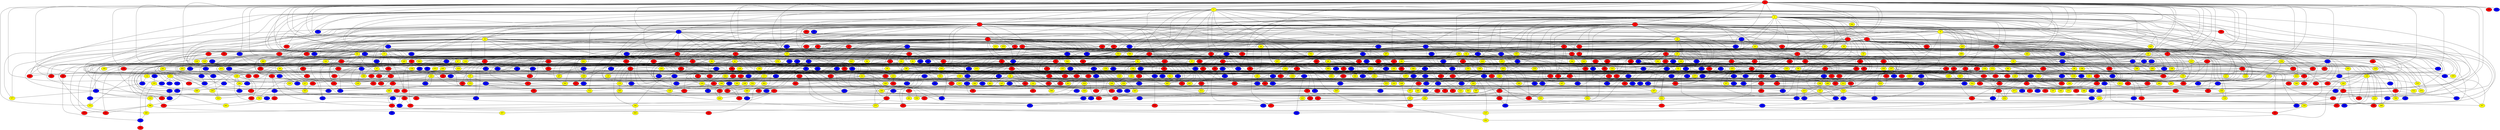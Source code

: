 graph {
0 [style = filled fillcolor = red];
1 [style = filled fillcolor = yellow];
2 [style = filled fillcolor = yellow];
3 [style = filled fillcolor = red];
4 [style = filled fillcolor = blue];
5 [style = filled fillcolor = red];
6 [style = filled fillcolor = blue];
7 [style = filled fillcolor = red];
8 [style = filled fillcolor = yellow];
9 [style = filled fillcolor = blue];
10 [style = filled fillcolor = yellow];
11 [style = filled fillcolor = red];
12 [style = filled fillcolor = red];
13 [style = filled fillcolor = red];
14 [style = filled fillcolor = red];
15 [style = filled fillcolor = yellow];
16 [style = filled fillcolor = red];
17 [style = filled fillcolor = yellow];
18 [style = filled fillcolor = yellow];
19 [style = filled fillcolor = red];
20 [style = filled fillcolor = yellow];
21 [style = filled fillcolor = yellow];
22 [style = filled fillcolor = red];
23 [style = filled fillcolor = red];
24 [style = filled fillcolor = blue];
25 [style = filled fillcolor = red];
26 [style = filled fillcolor = yellow];
27 [style = filled fillcolor = yellow];
28 [style = filled fillcolor = red];
29 [style = filled fillcolor = red];
30 [style = filled fillcolor = yellow];
31 [style = filled fillcolor = red];
32 [style = filled fillcolor = blue];
33 [style = filled fillcolor = yellow];
34 [style = filled fillcolor = red];
35 [style = filled fillcolor = red];
36 [style = filled fillcolor = blue];
37 [style = filled fillcolor = yellow];
38 [style = filled fillcolor = blue];
39 [style = filled fillcolor = red];
40 [style = filled fillcolor = blue];
41 [style = filled fillcolor = blue];
42 [style = filled fillcolor = yellow];
43 [style = filled fillcolor = yellow];
44 [style = filled fillcolor = yellow];
45 [style = filled fillcolor = yellow];
46 [style = filled fillcolor = yellow];
47 [style = filled fillcolor = red];
48 [style = filled fillcolor = blue];
49 [style = filled fillcolor = red];
50 [style = filled fillcolor = yellow];
51 [style = filled fillcolor = red];
52 [style = filled fillcolor = yellow];
53 [style = filled fillcolor = yellow];
54 [style = filled fillcolor = red];
55 [style = filled fillcolor = red];
56 [style = filled fillcolor = red];
57 [style = filled fillcolor = yellow];
58 [style = filled fillcolor = yellow];
59 [style = filled fillcolor = blue];
60 [style = filled fillcolor = red];
61 [style = filled fillcolor = red];
62 [style = filled fillcolor = yellow];
63 [style = filled fillcolor = red];
64 [style = filled fillcolor = yellow];
65 [style = filled fillcolor = red];
66 [style = filled fillcolor = yellow];
67 [style = filled fillcolor = yellow];
68 [style = filled fillcolor = red];
69 [style = filled fillcolor = yellow];
70 [style = filled fillcolor = red];
71 [style = filled fillcolor = red];
72 [style = filled fillcolor = yellow];
73 [style = filled fillcolor = red];
74 [style = filled fillcolor = red];
75 [style = filled fillcolor = blue];
76 [style = filled fillcolor = yellow];
77 [style = filled fillcolor = red];
78 [style = filled fillcolor = blue];
79 [style = filled fillcolor = red];
80 [style = filled fillcolor = yellow];
81 [style = filled fillcolor = blue];
82 [style = filled fillcolor = yellow];
83 [style = filled fillcolor = yellow];
84 [style = filled fillcolor = yellow];
85 [style = filled fillcolor = red];
86 [style = filled fillcolor = blue];
87 [style = filled fillcolor = blue];
88 [style = filled fillcolor = yellow];
89 [style = filled fillcolor = blue];
90 [style = filled fillcolor = yellow];
91 [style = filled fillcolor = blue];
92 [style = filled fillcolor = blue];
93 [style = filled fillcolor = blue];
94 [style = filled fillcolor = red];
95 [style = filled fillcolor = red];
96 [style = filled fillcolor = red];
97 [style = filled fillcolor = red];
98 [style = filled fillcolor = blue];
99 [style = filled fillcolor = yellow];
100 [style = filled fillcolor = blue];
101 [style = filled fillcolor = red];
102 [style = filled fillcolor = yellow];
103 [style = filled fillcolor = yellow];
104 [style = filled fillcolor = red];
105 [style = filled fillcolor = yellow];
106 [style = filled fillcolor = red];
107 [style = filled fillcolor = yellow];
108 [style = filled fillcolor = yellow];
109 [style = filled fillcolor = blue];
110 [style = filled fillcolor = blue];
111 [style = filled fillcolor = blue];
112 [style = filled fillcolor = yellow];
113 [style = filled fillcolor = blue];
114 [style = filled fillcolor = blue];
115 [style = filled fillcolor = red];
116 [style = filled fillcolor = yellow];
117 [style = filled fillcolor = yellow];
118 [style = filled fillcolor = yellow];
119 [style = filled fillcolor = red];
120 [style = filled fillcolor = red];
121 [style = filled fillcolor = yellow];
122 [style = filled fillcolor = yellow];
123 [style = filled fillcolor = red];
124 [style = filled fillcolor = yellow];
125 [style = filled fillcolor = red];
126 [style = filled fillcolor = yellow];
127 [style = filled fillcolor = blue];
128 [style = filled fillcolor = yellow];
129 [style = filled fillcolor = blue];
130 [style = filled fillcolor = blue];
131 [style = filled fillcolor = blue];
132 [style = filled fillcolor = blue];
133 [style = filled fillcolor = red];
134 [style = filled fillcolor = yellow];
135 [style = filled fillcolor = yellow];
136 [style = filled fillcolor = red];
137 [style = filled fillcolor = yellow];
138 [style = filled fillcolor = blue];
139 [style = filled fillcolor = red];
140 [style = filled fillcolor = red];
141 [style = filled fillcolor = yellow];
142 [style = filled fillcolor = red];
143 [style = filled fillcolor = blue];
144 [style = filled fillcolor = yellow];
145 [style = filled fillcolor = blue];
146 [style = filled fillcolor = red];
147 [style = filled fillcolor = blue];
148 [style = filled fillcolor = red];
149 [style = filled fillcolor = blue];
150 [style = filled fillcolor = red];
151 [style = filled fillcolor = blue];
152 [style = filled fillcolor = red];
153 [style = filled fillcolor = blue];
154 [style = filled fillcolor = yellow];
155 [style = filled fillcolor = red];
156 [style = filled fillcolor = blue];
157 [style = filled fillcolor = blue];
158 [style = filled fillcolor = yellow];
159 [style = filled fillcolor = yellow];
160 [style = filled fillcolor = blue];
161 [style = filled fillcolor = yellow];
162 [style = filled fillcolor = blue];
163 [style = filled fillcolor = yellow];
164 [style = filled fillcolor = yellow];
165 [style = filled fillcolor = yellow];
166 [style = filled fillcolor = blue];
167 [style = filled fillcolor = yellow];
168 [style = filled fillcolor = blue];
169 [style = filled fillcolor = red];
170 [style = filled fillcolor = red];
171 [style = filled fillcolor = red];
172 [style = filled fillcolor = red];
173 [style = filled fillcolor = yellow];
174 [style = filled fillcolor = yellow];
175 [style = filled fillcolor = yellow];
176 [style = filled fillcolor = blue];
177 [style = filled fillcolor = red];
178 [style = filled fillcolor = yellow];
179 [style = filled fillcolor = yellow];
180 [style = filled fillcolor = blue];
181 [style = filled fillcolor = yellow];
182 [style = filled fillcolor = blue];
183 [style = filled fillcolor = yellow];
184 [style = filled fillcolor = blue];
185 [style = filled fillcolor = red];
186 [style = filled fillcolor = blue];
187 [style = filled fillcolor = blue];
188 [style = filled fillcolor = yellow];
189 [style = filled fillcolor = yellow];
190 [style = filled fillcolor = red];
191 [style = filled fillcolor = yellow];
192 [style = filled fillcolor = yellow];
193 [style = filled fillcolor = yellow];
194 [style = filled fillcolor = red];
195 [style = filled fillcolor = yellow];
196 [style = filled fillcolor = yellow];
197 [style = filled fillcolor = blue];
198 [style = filled fillcolor = red];
199 [style = filled fillcolor = yellow];
200 [style = filled fillcolor = blue];
201 [style = filled fillcolor = blue];
202 [style = filled fillcolor = blue];
203 [style = filled fillcolor = blue];
204 [style = filled fillcolor = yellow];
205 [style = filled fillcolor = yellow];
206 [style = filled fillcolor = red];
207 [style = filled fillcolor = blue];
208 [style = filled fillcolor = red];
209 [style = filled fillcolor = red];
210 [style = filled fillcolor = blue];
211 [style = filled fillcolor = yellow];
212 [style = filled fillcolor = yellow];
213 [style = filled fillcolor = blue];
214 [style = filled fillcolor = yellow];
215 [style = filled fillcolor = red];
216 [style = filled fillcolor = yellow];
217 [style = filled fillcolor = yellow];
218 [style = filled fillcolor = yellow];
219 [style = filled fillcolor = yellow];
220 [style = filled fillcolor = blue];
221 [style = filled fillcolor = red];
222 [style = filled fillcolor = red];
223 [style = filled fillcolor = red];
224 [style = filled fillcolor = yellow];
225 [style = filled fillcolor = blue];
226 [style = filled fillcolor = yellow];
227 [style = filled fillcolor = red];
228 [style = filled fillcolor = red];
229 [style = filled fillcolor = yellow];
230 [style = filled fillcolor = blue];
231 [style = filled fillcolor = red];
232 [style = filled fillcolor = red];
233 [style = filled fillcolor = yellow];
234 [style = filled fillcolor = blue];
235 [style = filled fillcolor = red];
236 [style = filled fillcolor = blue];
237 [style = filled fillcolor = yellow];
238 [style = filled fillcolor = yellow];
239 [style = filled fillcolor = blue];
240 [style = filled fillcolor = red];
241 [style = filled fillcolor = blue];
242 [style = filled fillcolor = yellow];
243 [style = filled fillcolor = yellow];
244 [style = filled fillcolor = blue];
245 [style = filled fillcolor = yellow];
246 [style = filled fillcolor = yellow];
247 [style = filled fillcolor = yellow];
248 [style = filled fillcolor = red];
249 [style = filled fillcolor = yellow];
250 [style = filled fillcolor = blue];
251 [style = filled fillcolor = red];
252 [style = filled fillcolor = blue];
253 [style = filled fillcolor = blue];
254 [style = filled fillcolor = blue];
255 [style = filled fillcolor = blue];
256 [style = filled fillcolor = red];
257 [style = filled fillcolor = yellow];
258 [style = filled fillcolor = red];
259 [style = filled fillcolor = blue];
260 [style = filled fillcolor = red];
261 [style = filled fillcolor = blue];
262 [style = filled fillcolor = yellow];
263 [style = filled fillcolor = red];
264 [style = filled fillcolor = red];
265 [style = filled fillcolor = blue];
266 [style = filled fillcolor = yellow];
267 [style = filled fillcolor = red];
268 [style = filled fillcolor = red];
269 [style = filled fillcolor = blue];
270 [style = filled fillcolor = red];
271 [style = filled fillcolor = blue];
272 [style = filled fillcolor = blue];
273 [style = filled fillcolor = red];
274 [style = filled fillcolor = yellow];
275 [style = filled fillcolor = blue];
276 [style = filled fillcolor = yellow];
277 [style = filled fillcolor = yellow];
278 [style = filled fillcolor = blue];
279 [style = filled fillcolor = yellow];
280 [style = filled fillcolor = red];
281 [style = filled fillcolor = yellow];
282 [style = filled fillcolor = yellow];
283 [style = filled fillcolor = blue];
284 [style = filled fillcolor = red];
285 [style = filled fillcolor = blue];
286 [style = filled fillcolor = blue];
287 [style = filled fillcolor = yellow];
288 [style = filled fillcolor = blue];
289 [style = filled fillcolor = blue];
290 [style = filled fillcolor = red];
291 [style = filled fillcolor = blue];
292 [style = filled fillcolor = blue];
293 [style = filled fillcolor = yellow];
294 [style = filled fillcolor = red];
295 [style = filled fillcolor = blue];
296 [style = filled fillcolor = yellow];
297 [style = filled fillcolor = yellow];
298 [style = filled fillcolor = red];
299 [style = filled fillcolor = blue];
300 [style = filled fillcolor = red];
301 [style = filled fillcolor = yellow];
302 [style = filled fillcolor = red];
303 [style = filled fillcolor = red];
304 [style = filled fillcolor = yellow];
305 [style = filled fillcolor = blue];
306 [style = filled fillcolor = yellow];
307 [style = filled fillcolor = red];
308 [style = filled fillcolor = blue];
309 [style = filled fillcolor = yellow];
310 [style = filled fillcolor = yellow];
311 [style = filled fillcolor = blue];
312 [style = filled fillcolor = red];
313 [style = filled fillcolor = yellow];
314 [style = filled fillcolor = blue];
315 [style = filled fillcolor = red];
316 [style = filled fillcolor = yellow];
317 [style = filled fillcolor = yellow];
318 [style = filled fillcolor = yellow];
319 [style = filled fillcolor = red];
320 [style = filled fillcolor = yellow];
321 [style = filled fillcolor = blue];
322 [style = filled fillcolor = blue];
323 [style = filled fillcolor = yellow];
324 [style = filled fillcolor = yellow];
325 [style = filled fillcolor = red];
326 [style = filled fillcolor = yellow];
327 [style = filled fillcolor = blue];
328 [style = filled fillcolor = blue];
329 [style = filled fillcolor = red];
330 [style = filled fillcolor = yellow];
331 [style = filled fillcolor = blue];
332 [style = filled fillcolor = red];
333 [style = filled fillcolor = yellow];
334 [style = filled fillcolor = red];
335 [style = filled fillcolor = red];
336 [style = filled fillcolor = yellow];
337 [style = filled fillcolor = yellow];
338 [style = filled fillcolor = red];
339 [style = filled fillcolor = red];
340 [style = filled fillcolor = red];
341 [style = filled fillcolor = red];
342 [style = filled fillcolor = yellow];
343 [style = filled fillcolor = yellow];
344 [style = filled fillcolor = blue];
345 [style = filled fillcolor = blue];
346 [style = filled fillcolor = yellow];
347 [style = filled fillcolor = yellow];
348 [style = filled fillcolor = yellow];
349 [style = filled fillcolor = blue];
350 [style = filled fillcolor = red];
351 [style = filled fillcolor = red];
352 [style = filled fillcolor = blue];
353 [style = filled fillcolor = yellow];
354 [style = filled fillcolor = red];
355 [style = filled fillcolor = red];
356 [style = filled fillcolor = red];
357 [style = filled fillcolor = blue];
358 [style = filled fillcolor = yellow];
359 [style = filled fillcolor = red];
360 [style = filled fillcolor = red];
361 [style = filled fillcolor = blue];
362 [style = filled fillcolor = red];
363 [style = filled fillcolor = red];
364 [style = filled fillcolor = blue];
365 [style = filled fillcolor = red];
366 [style = filled fillcolor = yellow];
367 [style = filled fillcolor = blue];
368 [style = filled fillcolor = blue];
369 [style = filled fillcolor = red];
370 [style = filled fillcolor = yellow];
371 [style = filled fillcolor = blue];
372 [style = filled fillcolor = red];
373 [style = filled fillcolor = yellow];
374 [style = filled fillcolor = blue];
375 [style = filled fillcolor = red];
376 [style = filled fillcolor = blue];
377 [style = filled fillcolor = blue];
378 [style = filled fillcolor = blue];
379 [style = filled fillcolor = yellow];
380 [style = filled fillcolor = red];
381 [style = filled fillcolor = red];
382 [style = filled fillcolor = blue];
383 [style = filled fillcolor = red];
384 [style = filled fillcolor = red];
385 [style = filled fillcolor = blue];
386 [style = filled fillcolor = yellow];
387 [style = filled fillcolor = red];
388 [style = filled fillcolor = blue];
389 [style = filled fillcolor = red];
390 [style = filled fillcolor = yellow];
391 [style = filled fillcolor = blue];
392 [style = filled fillcolor = blue];
393 [style = filled fillcolor = blue];
394 [style = filled fillcolor = red];
395 [style = filled fillcolor = blue];
396 [style = filled fillcolor = red];
397 [style = filled fillcolor = yellow];
398 [style = filled fillcolor = blue];
399 [style = filled fillcolor = red];
400 [style = filled fillcolor = yellow];
401 [style = filled fillcolor = red];
402 [style = filled fillcolor = red];
403 [style = filled fillcolor = yellow];
404 [style = filled fillcolor = yellow];
405 [style = filled fillcolor = blue];
406 [style = filled fillcolor = red];
407 [style = filled fillcolor = yellow];
408 [style = filled fillcolor = red];
409 [style = filled fillcolor = blue];
410 [style = filled fillcolor = yellow];
411 [style = filled fillcolor = red];
412 [style = filled fillcolor = red];
413 [style = filled fillcolor = blue];
414 [style = filled fillcolor = red];
415 [style = filled fillcolor = yellow];
416 [style = filled fillcolor = yellow];
417 [style = filled fillcolor = red];
418 [style = filled fillcolor = yellow];
419 [style = filled fillcolor = red];
420 [style = filled fillcolor = red];
421 [style = filled fillcolor = yellow];
422 [style = filled fillcolor = red];
423 [style = filled fillcolor = blue];
424 [style = filled fillcolor = blue];
425 [style = filled fillcolor = yellow];
426 [style = filled fillcolor = blue];
427 [style = filled fillcolor = yellow];
428 [style = filled fillcolor = red];
429 [style = filled fillcolor = yellow];
430 [style = filled fillcolor = yellow];
431 [style = filled fillcolor = yellow];
432 [style = filled fillcolor = red];
433 [style = filled fillcolor = yellow];
434 [style = filled fillcolor = yellow];
435 [style = filled fillcolor = red];
436 [style = filled fillcolor = blue];
437 [style = filled fillcolor = yellow];
438 [style = filled fillcolor = yellow];
439 [style = filled fillcolor = blue];
440 [style = filled fillcolor = yellow];
441 [style = filled fillcolor = red];
442 [style = filled fillcolor = yellow];
443 [style = filled fillcolor = red];
444 [style = filled fillcolor = blue];
445 [style = filled fillcolor = blue];
446 [style = filled fillcolor = yellow];
447 [style = filled fillcolor = yellow];
448 [style = filled fillcolor = yellow];
449 [style = filled fillcolor = red];
450 [style = filled fillcolor = blue];
451 [style = filled fillcolor = blue];
452 [style = filled fillcolor = yellow];
453 [style = filled fillcolor = blue];
454 [style = filled fillcolor = blue];
455 [style = filled fillcolor = blue];
456 [style = filled fillcolor = blue];
457 [style = filled fillcolor = blue];
458 [style = filled fillcolor = blue];
459 [style = filled fillcolor = red];
460 [style = filled fillcolor = red];
461 [style = filled fillcolor = blue];
462 [style = filled fillcolor = red];
463 [style = filled fillcolor = red];
464 [style = filled fillcolor = red];
465 [style = filled fillcolor = red];
466 [style = filled fillcolor = blue];
467 [style = filled fillcolor = red];
468 [style = filled fillcolor = red];
469 [style = filled fillcolor = blue];
470 [style = filled fillcolor = yellow];
471 [style = filled fillcolor = yellow];
472 [style = filled fillcolor = red];
473 [style = filled fillcolor = red];
474 [style = filled fillcolor = blue];
475 [style = filled fillcolor = yellow];
476 [style = filled fillcolor = red];
477 [style = filled fillcolor = yellow];
478 [style = filled fillcolor = red];
479 [style = filled fillcolor = yellow];
480 [style = filled fillcolor = yellow];
481 [style = filled fillcolor = yellow];
482 [style = filled fillcolor = blue];
483 [style = filled fillcolor = yellow];
484 [style = filled fillcolor = blue];
485 [style = filled fillcolor = yellow];
486 [style = filled fillcolor = blue];
487 [style = filled fillcolor = red];
488 [style = filled fillcolor = yellow];
489 [style = filled fillcolor = blue];
490 [style = filled fillcolor = yellow];
491 [style = filled fillcolor = yellow];
492 [style = filled fillcolor = blue];
493 [style = filled fillcolor = yellow];
494 [style = filled fillcolor = blue];
495 [style = filled fillcolor = blue];
496 [style = filled fillcolor = blue];
497 [style = filled fillcolor = yellow];
498 [style = filled fillcolor = blue];
499 [style = filled fillcolor = red];
500 [style = filled fillcolor = red];
501 [style = filled fillcolor = red];
502 [style = filled fillcolor = red];
503 [style = filled fillcolor = red];
504 [style = filled fillcolor = yellow];
505 [style = filled fillcolor = yellow];
506 [style = filled fillcolor = blue];
507 [style = filled fillcolor = blue];
508 [style = filled fillcolor = red];
509 [style = filled fillcolor = red];
510 [style = filled fillcolor = yellow];
511 [style = filled fillcolor = blue];
512 [style = filled fillcolor = yellow];
513 [style = filled fillcolor = yellow];
514 [style = filled fillcolor = blue];
515 [style = filled fillcolor = yellow];
516 [style = filled fillcolor = red];
517 [style = filled fillcolor = red];
518 [style = filled fillcolor = yellow];
519 [style = filled fillcolor = yellow];
520 [style = filled fillcolor = red];
521 [style = filled fillcolor = red];
522 [style = filled fillcolor = yellow];
523 [style = filled fillcolor = yellow];
524 [style = filled fillcolor = blue];
525 [style = filled fillcolor = red];
526 [style = filled fillcolor = red];
527 [style = filled fillcolor = yellow];
528 [style = filled fillcolor = yellow];
529 [style = filled fillcolor = blue];
530 [style = filled fillcolor = yellow];
531 [style = filled fillcolor = blue];
532 [style = filled fillcolor = blue];
533 [style = filled fillcolor = blue];
534 [style = filled fillcolor = blue];
535 [style = filled fillcolor = blue];
536 [style = filled fillcolor = blue];
537 [style = filled fillcolor = yellow];
538 [style = filled fillcolor = red];
539 [style = filled fillcolor = yellow];
540 [style = filled fillcolor = red];
541 [style = filled fillcolor = blue];
542 [style = filled fillcolor = red];
543 [style = filled fillcolor = red];
544 [style = filled fillcolor = red];
545 [style = filled fillcolor = red];
546 [style = filled fillcolor = red];
547 [style = filled fillcolor = blue];
548 [style = filled fillcolor = red];
549 [style = filled fillcolor = blue];
550 [style = filled fillcolor = blue];
551 [style = filled fillcolor = red];
552 [style = filled fillcolor = yellow];
553 [style = filled fillcolor = red];
554 [style = filled fillcolor = blue];
555 [style = filled fillcolor = yellow];
556 [style = filled fillcolor = yellow];
557 [style = filled fillcolor = yellow];
558 [style = filled fillcolor = blue];
559 [style = filled fillcolor = red];
560 [style = filled fillcolor = yellow];
561 [style = filled fillcolor = red];
562 [style = filled fillcolor = blue];
563 [style = filled fillcolor = blue];
564 [style = filled fillcolor = blue];
565 [style = filled fillcolor = blue];
566 [style = filled fillcolor = blue];
567 [style = filled fillcolor = blue];
568 [style = filled fillcolor = yellow];
569 [style = filled fillcolor = yellow];
570 [style = filled fillcolor = red];
571 [style = filled fillcolor = blue];
572 [style = filled fillcolor = yellow];
573 [style = filled fillcolor = yellow];
574 [style = filled fillcolor = blue];
575 [style = filled fillcolor = blue];
576 [style = filled fillcolor = blue];
577 [style = filled fillcolor = yellow];
578 [style = filled fillcolor = red];
579 [style = filled fillcolor = yellow];
580 [style = filled fillcolor = red];
581 [style = filled fillcolor = yellow];
582 [style = filled fillcolor = blue];
583 [style = filled fillcolor = blue];
584 [style = filled fillcolor = red];
585 [style = filled fillcolor = blue];
586 [style = filled fillcolor = yellow];
587 [style = filled fillcolor = blue];
588 [style = filled fillcolor = red];
589 [style = filled fillcolor = blue];
590 [style = filled fillcolor = yellow];
591 [style = filled fillcolor = red];
592 [style = filled fillcolor = red];
593 [style = filled fillcolor = yellow];
594 [style = filled fillcolor = red];
595 [style = filled fillcolor = blue];
596 [style = filled fillcolor = red];
597 [style = filled fillcolor = red];
598 [style = filled fillcolor = blue];
599 [style = filled fillcolor = yellow];
600 [style = filled fillcolor = red];
601 [style = filled fillcolor = yellow];
602 [style = filled fillcolor = yellow];
603 [style = filled fillcolor = yellow];
604 [style = filled fillcolor = blue];
605 [style = filled fillcolor = red];
606 [style = filled fillcolor = red];
607 [style = filled fillcolor = red];
608 [style = filled fillcolor = yellow];
609 [style = filled fillcolor = yellow];
610 [style = filled fillcolor = yellow];
611 [style = filled fillcolor = blue];
612 [style = filled fillcolor = blue];
613 [style = filled fillcolor = yellow];
614 [style = filled fillcolor = red];
615 [style = filled fillcolor = yellow];
616 [style = filled fillcolor = blue];
617 [style = filled fillcolor = yellow];
618 [style = filled fillcolor = yellow];
619 [style = filled fillcolor = red];
620 [style = filled fillcolor = yellow];
621 [style = filled fillcolor = yellow];
622 [style = filled fillcolor = yellow];
623 [style = filled fillcolor = blue];
624 [style = filled fillcolor = red];
625 [style = filled fillcolor = red];
626 [style = filled fillcolor = red];
627 [style = filled fillcolor = yellow];
628 [style = filled fillcolor = blue];
629 [style = filled fillcolor = blue];
630 [style = filled fillcolor = yellow];
631 [style = filled fillcolor = blue];
632 [style = filled fillcolor = red];
633 [style = filled fillcolor = blue];
634 [style = filled fillcolor = red];
635 [style = filled fillcolor = blue];
636 [style = filled fillcolor = red];
637 [style = filled fillcolor = red];
638 [style = filled fillcolor = blue];
639 [style = filled fillcolor = blue];
640 [style = filled fillcolor = blue];
641 [style = filled fillcolor = yellow];
642 [style = filled fillcolor = yellow];
643 [style = filled fillcolor = yellow];
644 [style = filled fillcolor = red];
645 [style = filled fillcolor = red];
646 [style = filled fillcolor = yellow];
647 [style = filled fillcolor = yellow];
648 [style = filled fillcolor = blue];
649 [style = filled fillcolor = yellow];
650 [style = filled fillcolor = red];
651 [style = filled fillcolor = red];
652 [style = filled fillcolor = yellow];
653 [style = filled fillcolor = yellow];
654 [style = filled fillcolor = blue];
655 [style = filled fillcolor = red];
656 [style = filled fillcolor = yellow];
657 [style = filled fillcolor = yellow];
658 [style = filled fillcolor = red];
659 [style = filled fillcolor = red];
660 [style = filled fillcolor = blue];
661 [style = filled fillcolor = blue];
662 [style = filled fillcolor = red];
663 [style = filled fillcolor = red];
664 [style = filled fillcolor = blue];
665 [style = filled fillcolor = red];
666 [style = filled fillcolor = yellow];
667 [style = filled fillcolor = blue];
668 [style = filled fillcolor = red];
669 [style = filled fillcolor = red];
670 [style = filled fillcolor = red];
671 [style = filled fillcolor = yellow];
672 [style = filled fillcolor = yellow];
673 [style = filled fillcolor = yellow];
674 [style = filled fillcolor = blue];
675 [style = filled fillcolor = red];
676 [style = filled fillcolor = yellow];
677 [style = filled fillcolor = red];
678 [style = filled fillcolor = blue];
679 [style = filled fillcolor = red];
680 [style = filled fillcolor = blue];
681 [style = filled fillcolor = blue];
682 [style = filled fillcolor = blue];
683 [style = filled fillcolor = blue];
684 [style = filled fillcolor = yellow];
685 [style = filled fillcolor = yellow];
686 [style = filled fillcolor = red];
687 [style = filled fillcolor = blue];
688 [style = filled fillcolor = yellow];
689 [style = filled fillcolor = red];
690 [style = filled fillcolor = red];
691 [style = filled fillcolor = red];
692 [style = filled fillcolor = red];
693 [style = filled fillcolor = red];
694 [style = filled fillcolor = yellow];
695 [style = filled fillcolor = red];
696 [style = filled fillcolor = red];
697 [style = filled fillcolor = red];
698 [style = filled fillcolor = yellow];
699 [style = filled fillcolor = blue];
700 [style = filled fillcolor = blue];
701 [style = filled fillcolor = red];
702 [style = filled fillcolor = yellow];
703 [style = filled fillcolor = red];
704 [style = filled fillcolor = red];
705 [style = filled fillcolor = blue];
706 [style = filled fillcolor = yellow];
707 [style = filled fillcolor = red];
708 [style = filled fillcolor = yellow];
709 [style = filled fillcolor = red];
710 [style = filled fillcolor = red];
711 [style = filled fillcolor = red];
712 [style = filled fillcolor = yellow];
713 [style = filled fillcolor = red];
714 [style = filled fillcolor = red];
715 [style = filled fillcolor = blue];
716 [style = filled fillcolor = red];
717 [style = filled fillcolor = red];
718 [style = filled fillcolor = red];
719 [style = filled fillcolor = yellow];
720 [style = filled fillcolor = blue];
721 [style = filled fillcolor = red];
722 [style = filled fillcolor = blue];
0 -- 7;
0 -- 8;
0 -- 10;
0 -- 11;
0 -- 18;
0 -- 24;
0 -- 25;
0 -- 27;
0 -- 29;
0 -- 35;
0 -- 50;
0 -- 52;
0 -- 65;
0 -- 71;
0 -- 77;
0 -- 80;
0 -- 83;
0 -- 91;
0 -- 101;
0 -- 104;
0 -- 106;
0 -- 112;
0 -- 115;
0 -- 130;
0 -- 136;
0 -- 137;
0 -- 147;
0 -- 153;
0 -- 169;
0 -- 193;
0 -- 208;
0 -- 230;
0 -- 321;
0 -- 345;
0 -- 4;
0 -- 3;
0 -- 2;
0 -- 1;
0 -- 369;
0 -- 370;
0 -- 396;
0 -- 398;
0 -- 426;
0 -- 486;
0 -- 493;
0 -- 494;
0 -- 496;
0 -- 518;
0 -- 527;
0 -- 533;
0 -- 573;
0 -- 587;
0 -- 635;
0 -- 713;
1 -- 2;
1 -- 3;
1 -- 4;
1 -- 5;
1 -- 6;
1 -- 7;
1 -- 9;
1 -- 10;
1 -- 17;
1 -- 22;
1 -- 23;
1 -- 24;
1 -- 32;
1 -- 43;
1 -- 56;
1 -- 58;
1 -- 71;
1 -- 75;
1 -- 82;
1 -- 111;
1 -- 116;
1 -- 120;
1 -- 125;
1 -- 146;
1 -- 178;
1 -- 239;
1 -- 262;
1 -- 280;
1 -- 288;
1 -- 292;
1 -- 330;
1 -- 337;
1 -- 378;
1 -- 413;
1 -- 485;
1 -- 491;
1 -- 525;
1 -- 547;
1 -- 556;
1 -- 559;
1 -- 634;
1 -- 636;
1 -- 665;
2 -- 3;
2 -- 5;
2 -- 6;
2 -- 7;
2 -- 8;
2 -- 9;
2 -- 11;
2 -- 12;
2 -- 15;
2 -- 16;
2 -- 19;
2 -- 39;
2 -- 43;
2 -- 59;
2 -- 60;
2 -- 64;
2 -- 68;
2 -- 88;
2 -- 96;
2 -- 149;
2 -- 156;
2 -- 161;
2 -- 168;
2 -- 169;
2 -- 184;
2 -- 214;
2 -- 224;
2 -- 232;
2 -- 240;
2 -- 244;
2 -- 251;
2 -- 294;
2 -- 300;
2 -- 318;
2 -- 372;
2 -- 425;
2 -- 427;
2 -- 442;
2 -- 450;
2 -- 512;
2 -- 517;
2 -- 569;
2 -- 577;
2 -- 613;
2 -- 614;
2 -- 628;
2 -- 690;
3 -- 4;
3 -- 10;
3 -- 14;
3 -- 16;
3 -- 19;
3 -- 28;
3 -- 33;
3 -- 36;
3 -- 45;
3 -- 46;
3 -- 49;
3 -- 51;
3 -- 63;
3 -- 64;
3 -- 65;
3 -- 66;
3 -- 70;
3 -- 90;
3 -- 95;
3 -- 99;
3 -- 135;
3 -- 145;
3 -- 155;
3 -- 162;
3 -- 179;
3 -- 212;
3 -- 215;
3 -- 246;
3 -- 266;
3 -- 272;
3 -- 283;
3 -- 302;
3 -- 316;
3 -- 384;
3 -- 388;
3 -- 397;
3 -- 429;
3 -- 452;
3 -- 454;
3 -- 456;
3 -- 468;
3 -- 533;
3 -- 543;
3 -- 568;
3 -- 587;
3 -- 661;
3 -- 683;
4 -- 5;
4 -- 14;
4 -- 17;
4 -- 19;
4 -- 31;
4 -- 34;
4 -- 41;
4 -- 52;
4 -- 62;
4 -- 100;
4 -- 113;
4 -- 123;
4 -- 125;
4 -- 131;
4 -- 132;
4 -- 149;
4 -- 158;
4 -- 172;
4 -- 186;
4 -- 283;
4 -- 313;
4 -- 385;
4 -- 430;
4 -- 465;
4 -- 577;
4 -- 712;
5 -- 6;
5 -- 13;
5 -- 23;
5 -- 24;
5 -- 28;
5 -- 32;
5 -- 36;
5 -- 44;
5 -- 49;
5 -- 57;
5 -- 65;
5 -- 69;
5 -- 81;
5 -- 84;
5 -- 86;
5 -- 87;
5 -- 97;
5 -- 101;
5 -- 103;
5 -- 104;
5 -- 111;
5 -- 117;
5 -- 118;
5 -- 128;
5 -- 129;
5 -- 140;
5 -- 148;
5 -- 168;
5 -- 176;
5 -- 189;
5 -- 191;
5 -- 211;
5 -- 220;
5 -- 222;
5 -- 224;
5 -- 228;
5 -- 245;
5 -- 253;
5 -- 287;
5 -- 299;
5 -- 304;
5 -- 346;
5 -- 382;
5 -- 437;
5 -- 448;
5 -- 470;
5 -- 474;
5 -- 476;
5 -- 486;
5 -- 546;
5 -- 608;
5 -- 611;
5 -- 648;
6 -- 20;
6 -- 26;
6 -- 35;
6 -- 40;
6 -- 47;
6 -- 56;
6 -- 82;
6 -- 126;
6 -- 148;
6 -- 153;
6 -- 172;
6 -- 184;
6 -- 231;
6 -- 290;
6 -- 310;
6 -- 349;
6 -- 371;
6 -- 443;
6 -- 452;
6 -- 477;
6 -- 611;
6 -- 702;
7 -- 8;
7 -- 11;
7 -- 12;
7 -- 18;
7 -- 21;
7 -- 34;
7 -- 40;
7 -- 44;
7 -- 45;
7 -- 47;
7 -- 48;
7 -- 72;
7 -- 83;
7 -- 89;
7 -- 119;
7 -- 133;
7 -- 147;
7 -- 180;
7 -- 224;
7 -- 235;
7 -- 239;
7 -- 240;
7 -- 252;
7 -- 254;
7 -- 274;
7 -- 330;
7 -- 334;
7 -- 409;
7 -- 410;
7 -- 417;
7 -- 419;
7 -- 432;
7 -- 436;
7 -- 469;
7 -- 475;
7 -- 486;
7 -- 514;
7 -- 523;
7 -- 554;
7 -- 697;
7 -- 704;
8 -- 12;
8 -- 47;
8 -- 84;
8 -- 86;
8 -- 100;
8 -- 137;
8 -- 260;
8 -- 345;
8 -- 521;
8 -- 522;
8 -- 564;
8 -- 646;
8 -- 668;
9 -- 13;
9 -- 25;
9 -- 33;
9 -- 54;
9 -- 85;
9 -- 101;
9 -- 113;
9 -- 220;
9 -- 318;
9 -- 343;
9 -- 467;
9 -- 520;
9 -- 649;
9 -- 662;
9 -- 719;
10 -- 13;
10 -- 14;
10 -- 21;
10 -- 31;
10 -- 37;
10 -- 74;
10 -- 79;
10 -- 81;
10 -- 93;
10 -- 96;
10 -- 98;
10 -- 169;
10 -- 170;
10 -- 172;
10 -- 215;
10 -- 275;
10 -- 322;
10 -- 334;
10 -- 344;
10 -- 350;
10 -- 358;
10 -- 396;
10 -- 465;
10 -- 516;
10 -- 543;
10 -- 551;
10 -- 560;
10 -- 600;
10 -- 634;
10 -- 641;
11 -- 26;
11 -- 30;
11 -- 46;
11 -- 51;
11 -- 56;
11 -- 165;
11 -- 180;
11 -- 267;
11 -- 319;
11 -- 349;
11 -- 380;
11 -- 428;
11 -- 504;
11 -- 581;
12 -- 15;
12 -- 49;
12 -- 57;
12 -- 102;
12 -- 131;
12 -- 154;
12 -- 182;
12 -- 221;
12 -- 222;
12 -- 255;
12 -- 283;
12 -- 300;
12 -- 304;
12 -- 317;
12 -- 405;
12 -- 412;
12 -- 432;
12 -- 438;
12 -- 527;
12 -- 588;
12 -- 597;
12 -- 610;
12 -- 617;
12 -- 655;
13 -- 25;
13 -- 27;
13 -- 33;
13 -- 36;
13 -- 58;
13 -- 68;
13 -- 126;
13 -- 223;
13 -- 233;
13 -- 289;
13 -- 302;
13 -- 329;
13 -- 479;
13 -- 516;
13 -- 627;
14 -- 68;
14 -- 94;
14 -- 215;
14 -- 528;
14 -- 678;
15 -- 20;
15 -- 23;
15 -- 90;
15 -- 189;
15 -- 336;
15 -- 347;
15 -- 416;
15 -- 537;
15 -- 557;
15 -- 651;
16 -- 38;
16 -- 40;
16 -- 42;
16 -- 45;
16 -- 53;
16 -- 80;
16 -- 160;
16 -- 173;
16 -- 226;
16 -- 241;
16 -- 275;
16 -- 428;
16 -- 474;
16 -- 515;
16 -- 721;
17 -- 21;
17 -- 38;
17 -- 106;
17 -- 139;
17 -- 155;
17 -- 164;
17 -- 245;
17 -- 400;
17 -- 401;
17 -- 483;
17 -- 565;
17 -- 642;
17 -- 648;
17 -- 705;
17 -- 714;
18 -- 20;
18 -- 22;
18 -- 29;
18 -- 34;
18 -- 42;
18 -- 75;
18 -- 87;
18 -- 91;
18 -- 237;
18 -- 289;
18 -- 347;
18 -- 385;
18 -- 408;
18 -- 451;
18 -- 578;
18 -- 589;
18 -- 714;
19 -- 27;
19 -- 55;
19 -- 67;
19 -- 77;
19 -- 103;
19 -- 108;
19 -- 110;
19 -- 115;
19 -- 119;
19 -- 139;
19 -- 236;
19 -- 252;
19 -- 338;
19 -- 346;
19 -- 355;
19 -- 379;
19 -- 382;
19 -- 495;
19 -- 536;
19 -- 556;
19 -- 641;
19 -- 659;
19 -- 668;
19 -- 694;
19 -- 695;
20 -- 38;
20 -- 48;
20 -- 128;
20 -- 193;
20 -- 268;
20 -- 284;
20 -- 287;
20 -- 308;
20 -- 407;
20 -- 451;
20 -- 492;
20 -- 588;
21 -- 66;
22 -- 39;
22 -- 85;
22 -- 133;
22 -- 185;
22 -- 281;
22 -- 443;
22 -- 566;
22 -- 620;
23 -- 26;
23 -- 63;
23 -- 84;
23 -- 97;
23 -- 157;
23 -- 181;
23 -- 228;
23 -- 237;
23 -- 259;
23 -- 290;
23 -- 394;
23 -- 523;
23 -- 539;
24 -- 400;
24 -- 445;
24 -- 628;
25 -- 35;
25 -- 167;
25 -- 238;
25 -- 421;
26 -- 72;
26 -- 73;
26 -- 205;
26 -- 225;
26 -- 259;
26 -- 275;
26 -- 278;
26 -- 324;
26 -- 414;
26 -- 453;
26 -- 464;
26 -- 550;
26 -- 685;
27 -- 41;
27 -- 221;
27 -- 229;
27 -- 414;
27 -- 490;
27 -- 563;
28 -- 74;
28 -- 82;
28 -- 91;
28 -- 148;
28 -- 161;
28 -- 194;
28 -- 209;
28 -- 232;
29 -- 41;
29 -- 325;
29 -- 391;
30 -- 42;
30 -- 54;
30 -- 64;
30 -- 71;
30 -- 102;
30 -- 141;
30 -- 196;
30 -- 255;
30 -- 332;
31 -- 48;
31 -- 67;
31 -- 249;
31 -- 270;
31 -- 491;
31 -- 672;
31 -- 704;
32 -- 39;
32 -- 61;
32 -- 63;
32 -- 70;
32 -- 102;
32 -- 109;
32 -- 174;
32 -- 200;
32 -- 219;
32 -- 241;
32 -- 327;
32 -- 403;
32 -- 514;
32 -- 582;
32 -- 588;
32 -- 672;
33 -- 62;
33 -- 75;
33 -- 92;
33 -- 107;
33 -- 110;
33 -- 116;
33 -- 123;
33 -- 130;
33 -- 225;
33 -- 243;
33 -- 274;
33 -- 285;
33 -- 286;
33 -- 440;
33 -- 503;
33 -- 621;
33 -- 627;
33 -- 642;
33 -- 681;
34 -- 134;
34 -- 560;
34 -- 646;
35 -- 46;
35 -- 52;
35 -- 121;
35 -- 122;
35 -- 128;
35 -- 140;
35 -- 156;
35 -- 319;
35 -- 360;
35 -- 419;
35 -- 445;
35 -- 459;
35 -- 504;
36 -- 73;
36 -- 210;
36 -- 257;
36 -- 357;
36 -- 675;
37 -- 194;
37 -- 673;
37 -- 703;
38 -- 78;
38 -- 88;
38 -- 96;
38 -- 192;
38 -- 210;
38 -- 239;
38 -- 247;
38 -- 279;
38 -- 645;
38 -- 689;
39 -- 60;
39 -- 109;
39 -- 140;
39 -- 208;
39 -- 242;
39 -- 295;
39 -- 536;
40 -- 53;
40 -- 61;
40 -- 110;
40 -- 117;
40 -- 216;
40 -- 351;
40 -- 671;
41 -- 176;
41 -- 218;
41 -- 302;
41 -- 357;
41 -- 366;
41 -- 639;
42 -- 50;
42 -- 57;
42 -- 191;
42 -- 207;
42 -- 286;
42 -- 303;
42 -- 371;
42 -- 395;
42 -- 475;
42 -- 500;
43 -- 54;
43 -- 129;
43 -- 143;
43 -- 160;
43 -- 261;
43 -- 342;
43 -- 354;
43 -- 503;
44 -- 181;
44 -- 184;
44 -- 413;
46 -- 112;
46 -- 373;
46 -- 375;
46 -- 614;
46 -- 688;
46 -- 711;
47 -- 55;
47 -- 79;
47 -- 105;
47 -- 114;
47 -- 136;
47 -- 144;
47 -- 159;
47 -- 309;
47 -- 402;
47 -- 515;
47 -- 547;
47 -- 660;
47 -- 673;
48 -- 132;
48 -- 227;
48 -- 229;
48 -- 269;
48 -- 333;
48 -- 464;
49 -- 92;
49 -- 381;
49 -- 458;
51 -- 76;
51 -- 85;
51 -- 378;
52 -- 66;
52 -- 108;
52 -- 179;
52 -- 197;
52 -- 234;
52 -- 238;
52 -- 244;
52 -- 315;
52 -- 390;
52 -- 447;
52 -- 576;
53 -- 238;
53 -- 346;
53 -- 576;
54 -- 116;
54 -- 157;
54 -- 191;
54 -- 193;
54 -- 227;
54 -- 244;
54 -- 408;
54 -- 422;
54 -- 522;
55 -- 105;
55 -- 294;
55 -- 336;
55 -- 364;
55 -- 573;
56 -- 62;
56 -- 98;
56 -- 178;
56 -- 201;
56 -- 561;
56 -- 566;
56 -- 711;
57 -- 81;
57 -- 243;
57 -- 313;
57 -- 459;
58 -- 59;
58 -- 127;
58 -- 177;
58 -- 196;
58 -- 264;
58 -- 279;
58 -- 490;
58 -- 593;
59 -- 60;
59 -- 136;
59 -- 150;
59 -- 188;
59 -- 282;
59 -- 439;
59 -- 660;
60 -- 67;
60 -- 129;
60 -- 340;
60 -- 381;
60 -- 454;
60 -- 555;
61 -- 69;
61 -- 163;
61 -- 173;
61 -- 175;
61 -- 258;
61 -- 333;
61 -- 342;
62 -- 77;
62 -- 134;
62 -- 399;
62 -- 567;
63 -- 90;
63 -- 157;
63 -- 183;
63 -- 186;
63 -- 187;
63 -- 226;
63 -- 265;
63 -- 692;
64 -- 72;
64 -- 73;
64 -- 78;
64 -- 145;
64 -- 196;
64 -- 316;
64 -- 356;
64 -- 488;
64 -- 518;
64 -- 616;
65 -- 141;
65 -- 293;
65 -- 392;
65 -- 461;
65 -- 472;
65 -- 479;
65 -- 495;
65 -- 567;
65 -- 615;
65 -- 706;
66 -- 93;
66 -- 94;
66 -- 122;
66 -- 135;
66 -- 183;
66 -- 207;
66 -- 241;
66 -- 260;
66 -- 265;
66 -- 304;
66 -- 311;
66 -- 386;
66 -- 590;
66 -- 605;
67 -- 127;
67 -- 174;
67 -- 177;
67 -- 430;
68 -- 83;
68 -- 143;
68 -- 305;
68 -- 461;
69 -- 118;
69 -- 219;
69 -- 492;
70 -- 74;
70 -- 98;
70 -- 152;
70 -- 230;
70 -- 249;
70 -- 253;
70 -- 380;
70 -- 455;
71 -- 120;
71 -- 190;
71 -- 234;
71 -- 277;
71 -- 280;
71 -- 425;
71 -- 447;
72 -- 212;
72 -- 227;
72 -- 311;
72 -- 715;
74 -- 100;
74 -- 104;
74 -- 118;
74 -- 126;
74 -- 156;
74 -- 162;
74 -- 253;
74 -- 298;
74 -- 339;
74 -- 551;
75 -- 106;
75 -- 168;
75 -- 281;
75 -- 426;
75 -- 462;
75 -- 489;
76 -- 178;
76 -- 246;
76 -- 257;
76 -- 277;
76 -- 306;
76 -- 363;
76 -- 386;
76 -- 581;
76 -- 616;
77 -- 124;
77 -- 151;
77 -- 175;
77 -- 424;
77 -- 465;
77 -- 554;
77 -- 597;
78 -- 105;
78 -- 131;
78 -- 143;
78 -- 450;
78 -- 484;
78 -- 544;
78 -- 647;
79 -- 114;
79 -- 145;
79 -- 164;
79 -- 203;
79 -- 213;
79 -- 478;
79 -- 658;
80 -- 92;
80 -- 159;
80 -- 182;
80 -- 282;
80 -- 502;
81 -- 117;
81 -- 261;
81 -- 312;
81 -- 368;
81 -- 425;
81 -- 568;
82 -- 86;
82 -- 170;
82 -- 171;
82 -- 218;
82 -- 273;
82 -- 274;
82 -- 322;
82 -- 374;
82 -- 391;
82 -- 436;
82 -- 550;
83 -- 113;
83 -- 142;
83 -- 619;
83 -- 630;
84 -- 93;
84 -- 142;
84 -- 213;
84 -- 510;
84 -- 544;
86 -- 89;
86 -- 124;
86 -- 329;
86 -- 396;
86 -- 485;
87 -- 95;
87 -- 247;
87 -- 524;
88 -- 298;
88 -- 321;
88 -- 343;
88 -- 398;
88 -- 441;
88 -- 548;
89 -- 229;
89 -- 272;
89 -- 498;
90 -- 292;
90 -- 300;
90 -- 397;
91 -- 121;
91 -- 246;
91 -- 340;
91 -- 617;
92 -- 163;
92 -- 309;
92 -- 382;
93 -- 293;
94 -- 537;
95 -- 99;
95 -- 192;
95 -- 202;
95 -- 307;
95 -- 344;
95 -- 640;
96 -- 201;
96 -- 228;
96 -- 234;
96 -- 265;
96 -- 351;
96 -- 361;
96 -- 439;
97 -- 216;
97 -- 313;
97 -- 338;
97 -- 395;
97 -- 421;
97 -- 552;
98 -- 219;
98 -- 263;
98 -- 306;
98 -- 326;
98 -- 625;
98 -- 666;
99 -- 217;
100 -- 120;
100 -- 180;
100 -- 263;
100 -- 352;
100 -- 585;
100 -- 663;
101 -- 575;
102 -- 164;
102 -- 328;
102 -- 665;
103 -- 107;
103 -- 358;
103 -- 394;
103 -- 458;
103 -- 580;
103 -- 633;
104 -- 163;
104 -- 651;
105 -- 226;
105 -- 570;
105 -- 585;
106 -- 171;
106 -- 200;
107 -- 176;
108 -- 154;
108 -- 683;
109 -- 631;
111 -- 137;
111 -- 528;
111 -- 680;
111 -- 691;
111 -- 720;
112 -- 250;
112 -- 667;
113 -- 248;
114 -- 311;
114 -- 433;
114 -- 472;
114 -- 578;
115 -- 365;
116 -- 158;
116 -- 366;
117 -- 199;
117 -- 497;
117 -- 554;
117 -- 602;
117 -- 622;
117 -- 646;
117 -- 683;
119 -- 151;
120 -- 144;
120 -- 653;
121 -- 133;
121 -- 317;
122 -- 267;
122 -- 285;
122 -- 338;
122 -- 624;
123 -- 170;
123 -- 188;
123 -- 205;
123 -- 250;
123 -- 252;
123 -- 324;
123 -- 363;
123 -- 418;
123 -- 718;
124 -- 511;
124 -- 534;
125 -- 142;
125 -- 267;
125 -- 323;
125 -- 360;
125 -- 418;
125 -- 424;
125 -- 584;
125 -- 654;
125 -- 666;
125 -- 721;
127 -- 231;
127 -- 519;
127 -- 596;
128 -- 678;
129 -- 435;
129 -- 513;
130 -- 202;
130 -- 312;
131 -- 139;
131 -- 151;
131 -- 466;
131 -- 663;
132 -- 328;
132 -- 412;
132 -- 471;
133 -- 233;
133 -- 377;
133 -- 480;
134 -- 271;
134 -- 320;
134 -- 417;
134 -- 662;
135 -- 256;
135 -- 694;
136 -- 307;
136 -- 318;
136 -- 353;
136 -- 492;
136 -- 559;
136 -- 617;
137 -- 138;
137 -- 296;
137 -- 459;
137 -- 587;
137 -- 604;
138 -- 594;
139 -- 455;
140 -- 165;
140 -- 335;
140 -- 353;
140 -- 379;
140 -- 443;
140 -- 675;
142 -- 152;
142 -- 171;
142 -- 271;
142 -- 315;
142 -- 409;
142 -- 562;
143 -- 232;
145 -- 154;
145 -- 187;
145 -- 367;
145 -- 435;
145 -- 599;
145 -- 602;
146 -- 250;
146 -- 256;
146 -- 301;
146 -- 316;
147 -- 187;
147 -- 198;
147 -- 280;
147 -- 284;
148 -- 404;
148 -- 501;
149 -- 195;
149 -- 410;
149 -- 473;
149 -- 681;
150 -- 266;
150 -- 564;
150 -- 652;
150 -- 710;
150 -- 722;
151 -- 291;
151 -- 375;
152 -- 175;
152 -- 202;
152 -- 421;
152 -- 493;
152 -- 552;
153 -- 221;
153 -- 335;
153 -- 348;
153 -- 428;
153 -- 480;
153 -- 521;
153 -- 572;
153 -- 690;
154 -- 258;
155 -- 607;
156 -- 285;
156 -- 653;
156 -- 715;
157 -- 543;
159 -- 332;
159 -- 356;
159 -- 420;
160 -- 506;
161 -- 177;
161 -- 299;
161 -- 525;
162 -- 189;
162 -- 249;
162 -- 372;
163 -- 185;
163 -- 198;
163 -- 455;
163 -- 664;
164 -- 204;
164 -- 393;
165 -- 299;
165 -- 310;
165 -- 384;
165 -- 463;
165 -- 466;
165 -- 515;
166 -- 367;
167 -- 321;
167 -- 331;
167 -- 538;
167 -- 574;
167 -- 676;
168 -- 181;
169 -- 328;
169 -- 349;
169 -- 531;
169 -- 610;
170 -- 212;
170 -- 344;
170 -- 591;
171 -- 218;
171 -- 542;
172 -- 374;
172 -- 457;
172 -- 618;
172 -- 709;
173 -- 402;
173 -- 689;
175 -- 357;
175 -- 505;
175 -- 532;
176 -- 444;
176 -- 457;
178 -- 195;
178 -- 359;
178 -- 367;
179 -- 201;
180 -- 557;
181 -- 236;
181 -- 376;
181 -- 606;
182 -- 206;
182 -- 509;
184 -- 230;
184 -- 243;
184 -- 248;
184 -- 361;
185 -- 347;
186 -- 194;
186 -- 287;
187 -- 596;
188 -- 276;
189 -- 575;
189 -- 677;
191 -- 364;
191 -- 476;
192 -- 213;
192 -- 439;
194 -- 584;
195 -- 204;
195 -- 407;
195 -- 437;
195 -- 488;
197 -- 214;
197 -- 473;
197 -- 497;
197 -- 537;
197 -- 565;
197 -- 566;
197 -- 662;
197 -- 689;
198 -- 255;
198 -- 273;
198 -- 656;
199 -- 714;
201 -- 502;
201 -- 512;
202 -- 317;
202 -- 423;
202 -- 604;
202 -- 693;
203 -- 204;
204 -- 569;
204 -- 629;
205 -- 578;
206 -- 599;
208 -- 235;
208 -- 467;
209 -- 379;
210 -- 415;
210 -- 678;
212 -- 327;
212 -- 331;
212 -- 360;
212 -- 513;
212 -- 522;
212 -- 526;
212 -- 612;
212 -- 674;
213 -- 441;
213 -- 630;
214 -- 323;
214 -- 717;
215 -- 355;
215 -- 460;
216 -- 254;
216 -- 607;
216 -- 636;
217 -- 603;
219 -- 309;
219 -- 389;
220 -- 288;
220 -- 297;
220 -- 722;
221 -- 307;
222 -- 484;
222 -- 531;
223 -- 236;
223 -- 383;
223 -- 467;
224 -- 433;
224 -- 473;
224 -- 698;
225 -- 555;
225 -- 601;
226 -- 372;
226 -- 469;
227 -- 419;
228 -- 483;
228 -- 487;
229 -- 397;
231 -- 325;
231 -- 352;
231 -- 494;
231 -- 545;
231 -- 571;
231 -- 598;
231 -- 697;
232 -- 361;
232 -- 383;
232 -- 401;
232 -- 493;
233 -- 444;
234 -- 260;
234 -- 339;
235 -- 290;
235 -- 341;
235 -- 371;
236 -- 291;
236 -- 393;
237 -- 579;
239 -- 430;
239 -- 444;
239 -- 589;
239 -- 608;
240 -- 676;
240 -- 706;
241 -- 306;
241 -- 487;
241 -- 709;
244 -- 625;
245 -- 296;
245 -- 535;
246 -- 271;
246 -- 582;
247 -- 325;
247 -- 380;
249 -- 273;
249 -- 296;
249 -- 334;
249 -- 534;
250 -- 322;
251 -- 376;
251 -- 497;
251 -- 518;
251 -- 544;
252 -- 458;
254 -- 387;
254 -- 427;
254 -- 482;
255 -- 333;
255 -- 487;
256 -- 264;
256 -- 353;
256 -- 460;
256 -- 650;
257 -- 449;
257 -- 511;
257 -- 514;
258 -- 616;
259 -- 517;
259 -- 592;
259 -- 621;
259 -- 623;
260 -- 381;
261 -- 390;
261 -- 613;
262 -- 422;
262 -- 529;
264 -- 342;
264 -- 463;
265 -- 420;
266 -- 269;
266 -- 579;
267 -- 446;
267 -- 508;
267 -- 620;
267 -- 653;
268 -- 449;
270 -- 574;
271 -- 405;
272 -- 532;
274 -- 404;
274 -- 491;
275 -- 387;
275 -- 438;
276 -- 278;
276 -- 286;
276 -- 509;
277 -- 373;
277 -- 553;
278 -- 356;
280 -- 612;
281 -- 633;
283 -- 434;
284 -- 288;
284 -- 305;
284 -- 314;
284 -- 362;
284 -- 551;
285 -- 412;
285 -- 556;
286 -- 403;
286 -- 609;
288 -- 340;
288 -- 390;
288 -- 429;
288 -- 703;
290 -- 337;
290 -- 563;
291 -- 345;
291 -- 416;
292 -- 370;
293 -- 510;
294 -- 453;
294 -- 477;
295 -- 429;
295 -- 644;
295 -- 696;
296 -- 674;
300 -- 335;
300 -- 348;
301 -- 480;
301 -- 716;
302 -- 303;
302 -- 359;
302 -- 549;
302 -- 722;
303 -- 310;
303 -- 362;
305 -- 453;
305 -- 630;
306 -- 622;
306 -- 707;
307 -- 540;
309 -- 314;
310 -- 451;
310 -- 484;
310 -- 507;
312 -- 658;
312 -- 708;
314 -- 329;
314 -- 350;
315 -- 364;
317 -- 331;
319 -- 476;
319 -- 558;
321 -- 326;
321 -- 376;
321 -- 378;
321 -- 402;
321 -- 446;
322 -- 519;
322 -- 577;
322 -- 670;
325 -- 330;
326 -- 593;
326 -- 599;
329 -- 557;
329 -- 720;
330 -- 387;
330 -- 532;
333 -- 594;
334 -- 373;
335 -- 406;
335 -- 535;
336 -- 440;
336 -- 472;
337 -- 431;
338 -- 622;
339 -- 513;
341 -- 464;
342 -- 448;
342 -- 684;
343 -- 388;
344 -- 565;
346 -- 496;
346 -- 700;
347 -- 511;
347 -- 576;
349 -- 471;
350 -- 534;
350 -- 545;
351 -- 404;
351 -- 434;
351 -- 597;
352 -- 359;
354 -- 417;
354 -- 504;
355 -- 462;
356 -- 495;
356 -- 547;
356 -- 706;
356 -- 710;
357 -- 392;
357 -- 643;
359 -- 415;
359 -- 592;
359 -- 595;
360 -- 526;
360 -- 671;
362 -- 659;
362 -- 681;
363 -- 392;
363 -- 580;
364 -- 609;
367 -- 377;
370 -- 448;
370 -- 603;
370 -- 699;
371 -- 594;
371 -- 645;
372 -- 384;
372 -- 463;
372 -- 559;
374 -- 679;
375 -- 535;
375 -- 555;
376 -- 488;
376 -- 502;
376 -- 593;
376 -- 657;
377 -- 471;
379 -- 456;
379 -- 541;
379 -- 548;
379 -- 586;
379 -- 667;
380 -- 498;
381 -- 415;
381 -- 529;
381 -- 652;
390 -- 549;
391 -- 614;
391 -- 711;
394 -- 407;
394 -- 553;
394 -- 564;
396 -- 483;
396 -- 713;
397 -- 649;
398 -- 494;
398 -- 507;
401 -- 481;
403 -- 561;
404 -- 449;
404 -- 668;
407 -- 507;
407 -- 637;
410 -- 652;
410 -- 654;
411 -- 663;
412 -- 673;
413 -- 501;
413 -- 546;
413 -- 583;
414 -- 619;
414 -- 699;
415 -- 452;
419 -- 603;
423 -- 531;
424 -- 431;
424 -- 690;
426 -- 591;
427 -- 440;
427 -- 520;
431 -- 454;
433 -- 500;
434 -- 530;
435 -- 469;
438 -- 610;
440 -- 571;
440 -- 708;
441 -- 712;
443 -- 485;
443 -- 562;
445 -- 695;
446 -- 600;
446 -- 720;
448 -- 612;
449 -- 660;
450 -- 640;
453 -- 600;
454 -- 466;
454 -- 517;
458 -- 510;
462 -- 644;
471 -- 647;
472 -- 508;
472 -- 692;
473 -- 590;
473 -- 709;
474 -- 545;
475 -- 693;
478 -- 499;
479 -- 688;
485 -- 715;
489 -- 712;
490 -- 664;
490 -- 691;
492 -- 638;
495 -- 573;
497 -- 687;
503 -- 686;
506 -- 704;
506 -- 717;
507 -- 631;
508 -- 640;
514 -- 553;
514 -- 707;
514 -- 716;
515 -- 572;
516 -- 539;
516 -- 541;
516 -- 598;
519 -- 586;
525 -- 638;
528 -- 687;
535 -- 637;
549 -- 632;
549 -- 647;
549 -- 670;
552 -- 682;
559 -- 582;
562 -- 583;
562 -- 619;
562 -- 637;
562 -- 716;
568 -- 608;
586 -- 651;
586 -- 657;
586 -- 679;
608 -- 655;
611 -- 674;
612 -- 701;
615 -- 626;
616 -- 639;
630 -- 680;
630 -- 697;
630 -- 717;
632 -- 643;
633 -- 705;
641 -- 675;
647 -- 655;
649 -- 719;
653 -- 713;
660 -- 688;
666 -- 682;
669 -- 685;
671 -- 710;
708 -- 718;
}
